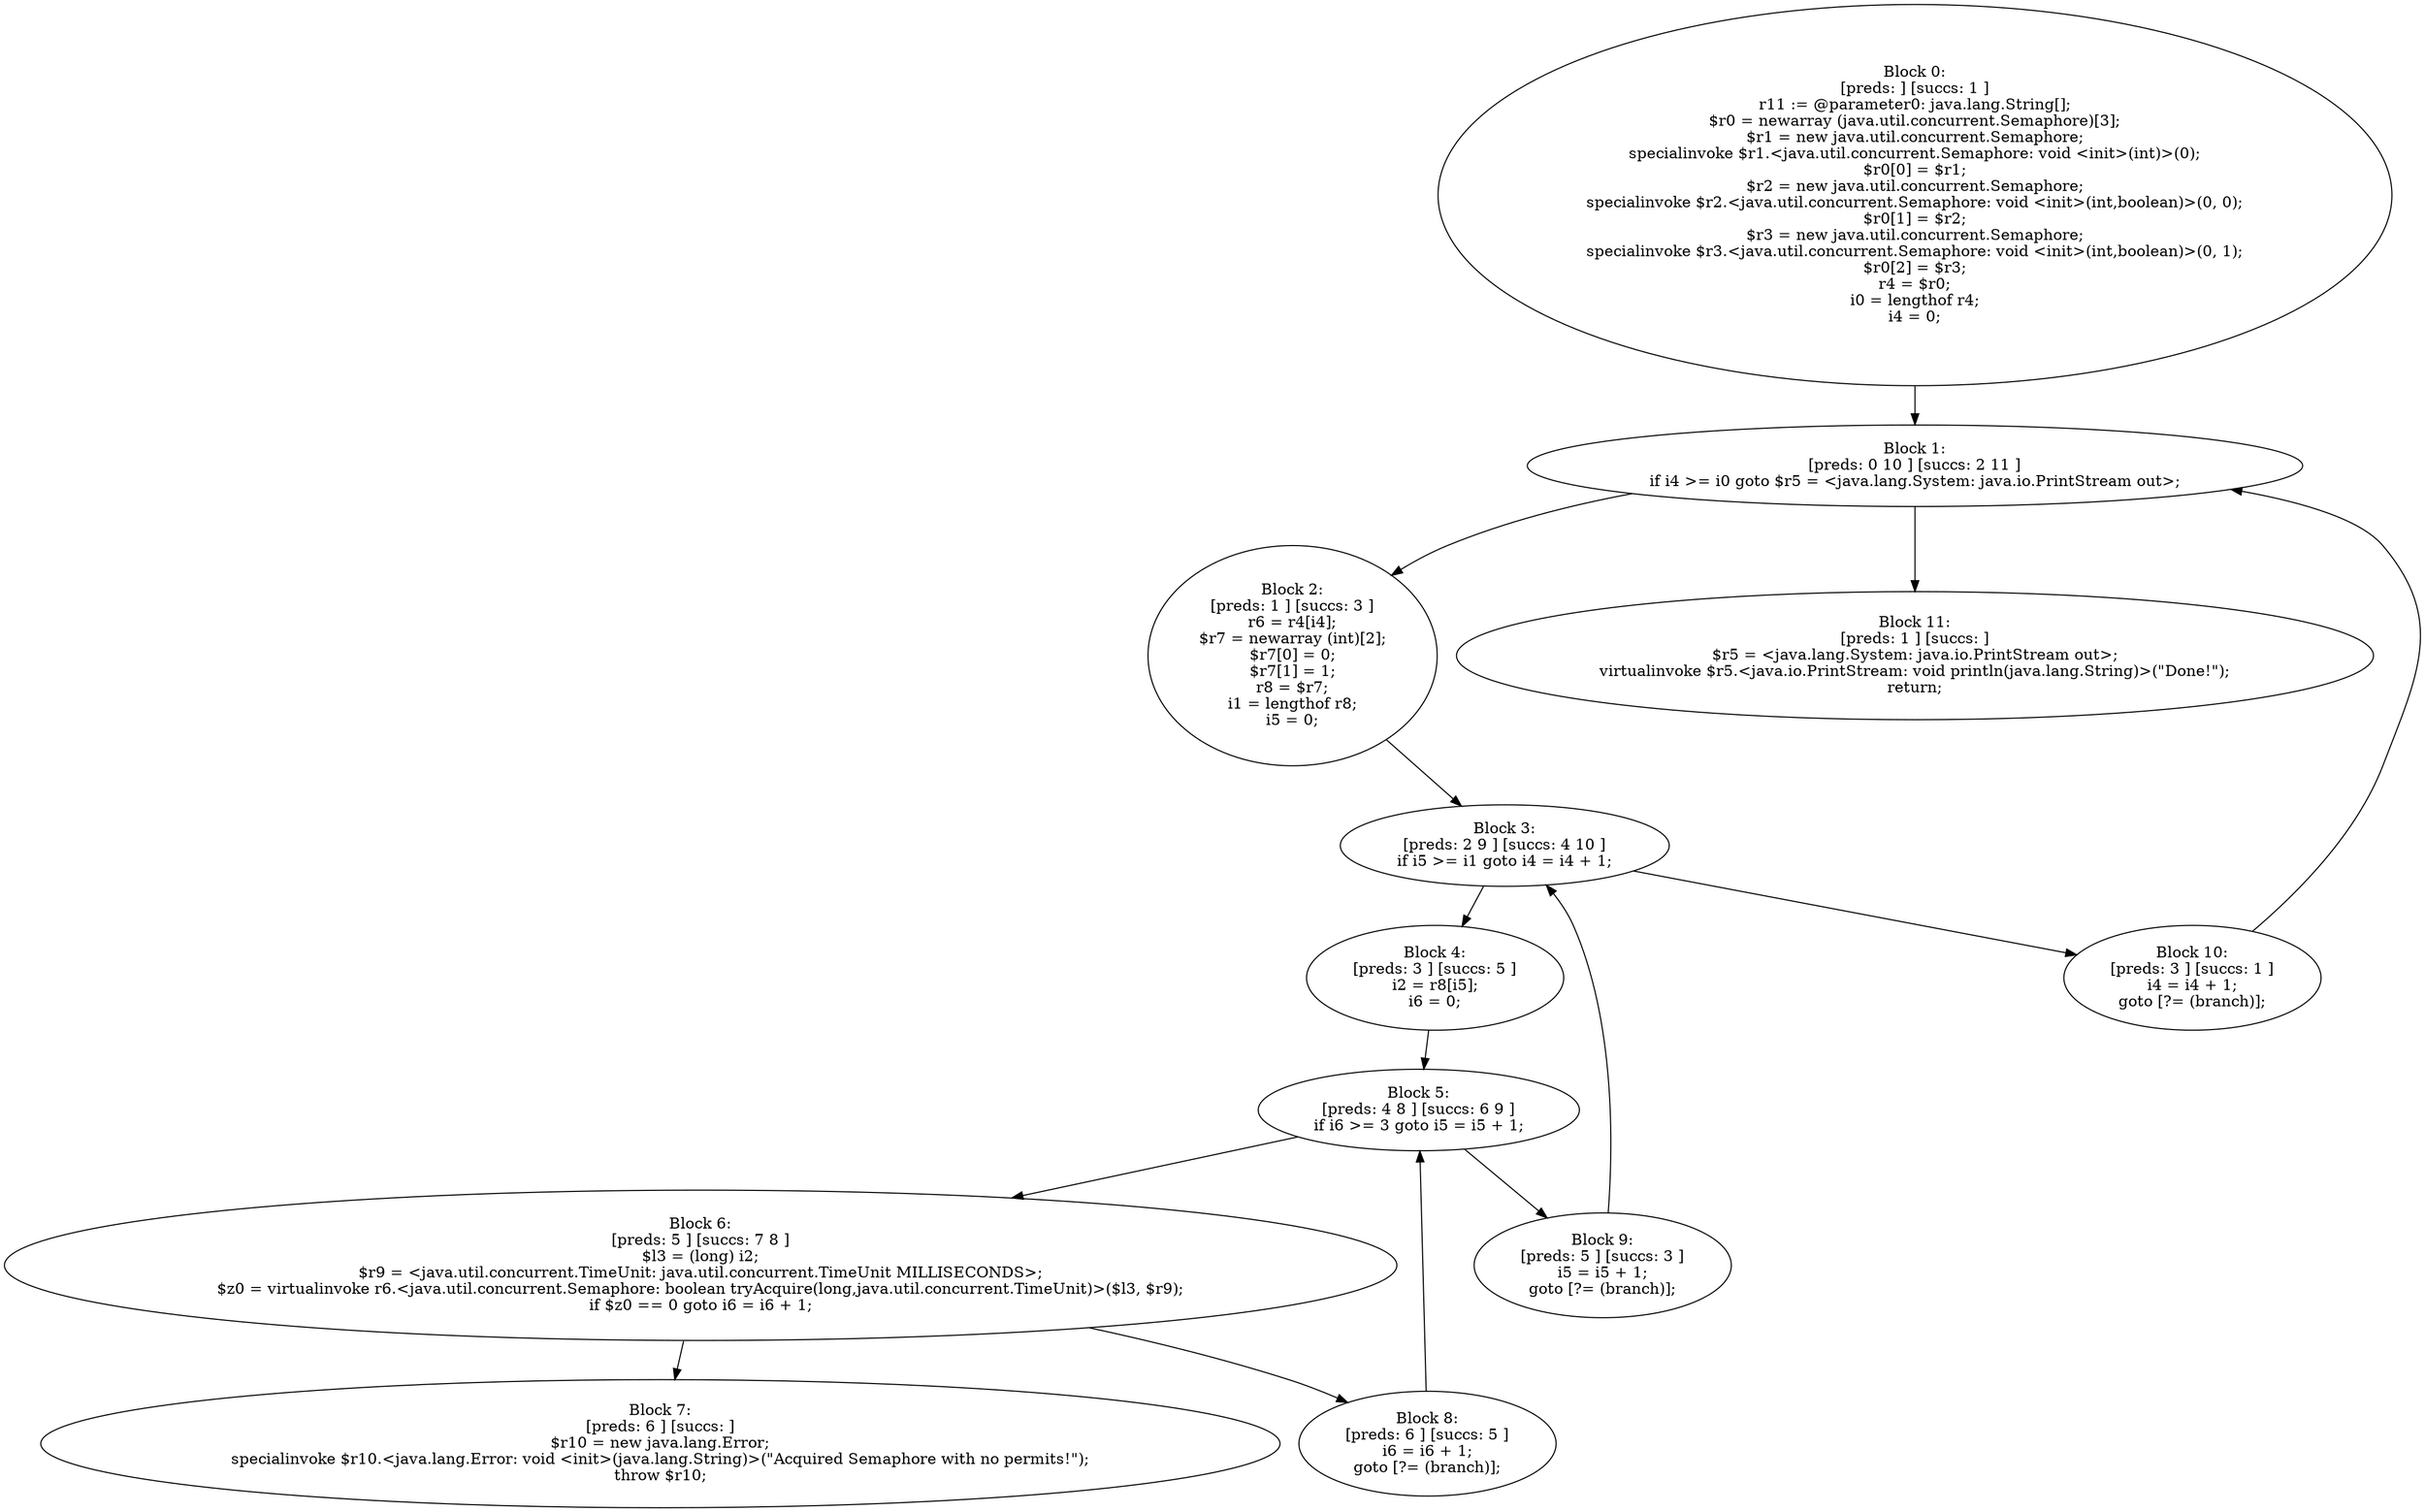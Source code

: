 digraph "unitGraph" {
    "Block 0:
[preds: ] [succs: 1 ]
r11 := @parameter0: java.lang.String[];
$r0 = newarray (java.util.concurrent.Semaphore)[3];
$r1 = new java.util.concurrent.Semaphore;
specialinvoke $r1.<java.util.concurrent.Semaphore: void <init>(int)>(0);
$r0[0] = $r1;
$r2 = new java.util.concurrent.Semaphore;
specialinvoke $r2.<java.util.concurrent.Semaphore: void <init>(int,boolean)>(0, 0);
$r0[1] = $r2;
$r3 = new java.util.concurrent.Semaphore;
specialinvoke $r3.<java.util.concurrent.Semaphore: void <init>(int,boolean)>(0, 1);
$r0[2] = $r3;
r4 = $r0;
i0 = lengthof r4;
i4 = 0;
"
    "Block 1:
[preds: 0 10 ] [succs: 2 11 ]
if i4 >= i0 goto $r5 = <java.lang.System: java.io.PrintStream out>;
"
    "Block 2:
[preds: 1 ] [succs: 3 ]
r6 = r4[i4];
$r7 = newarray (int)[2];
$r7[0] = 0;
$r7[1] = 1;
r8 = $r7;
i1 = lengthof r8;
i5 = 0;
"
    "Block 3:
[preds: 2 9 ] [succs: 4 10 ]
if i5 >= i1 goto i4 = i4 + 1;
"
    "Block 4:
[preds: 3 ] [succs: 5 ]
i2 = r8[i5];
i6 = 0;
"
    "Block 5:
[preds: 4 8 ] [succs: 6 9 ]
if i6 >= 3 goto i5 = i5 + 1;
"
    "Block 6:
[preds: 5 ] [succs: 7 8 ]
$l3 = (long) i2;
$r9 = <java.util.concurrent.TimeUnit: java.util.concurrent.TimeUnit MILLISECONDS>;
$z0 = virtualinvoke r6.<java.util.concurrent.Semaphore: boolean tryAcquire(long,java.util.concurrent.TimeUnit)>($l3, $r9);
if $z0 == 0 goto i6 = i6 + 1;
"
    "Block 7:
[preds: 6 ] [succs: ]
$r10 = new java.lang.Error;
specialinvoke $r10.<java.lang.Error: void <init>(java.lang.String)>(\"Acquired Semaphore with no permits!\");
throw $r10;
"
    "Block 8:
[preds: 6 ] [succs: 5 ]
i6 = i6 + 1;
goto [?= (branch)];
"
    "Block 9:
[preds: 5 ] [succs: 3 ]
i5 = i5 + 1;
goto [?= (branch)];
"
    "Block 10:
[preds: 3 ] [succs: 1 ]
i4 = i4 + 1;
goto [?= (branch)];
"
    "Block 11:
[preds: 1 ] [succs: ]
$r5 = <java.lang.System: java.io.PrintStream out>;
virtualinvoke $r5.<java.io.PrintStream: void println(java.lang.String)>(\"Done!\");
return;
"
    "Block 0:
[preds: ] [succs: 1 ]
r11 := @parameter0: java.lang.String[];
$r0 = newarray (java.util.concurrent.Semaphore)[3];
$r1 = new java.util.concurrent.Semaphore;
specialinvoke $r1.<java.util.concurrent.Semaphore: void <init>(int)>(0);
$r0[0] = $r1;
$r2 = new java.util.concurrent.Semaphore;
specialinvoke $r2.<java.util.concurrent.Semaphore: void <init>(int,boolean)>(0, 0);
$r0[1] = $r2;
$r3 = new java.util.concurrent.Semaphore;
specialinvoke $r3.<java.util.concurrent.Semaphore: void <init>(int,boolean)>(0, 1);
$r0[2] = $r3;
r4 = $r0;
i0 = lengthof r4;
i4 = 0;
"->"Block 1:
[preds: 0 10 ] [succs: 2 11 ]
if i4 >= i0 goto $r5 = <java.lang.System: java.io.PrintStream out>;
";
    "Block 1:
[preds: 0 10 ] [succs: 2 11 ]
if i4 >= i0 goto $r5 = <java.lang.System: java.io.PrintStream out>;
"->"Block 2:
[preds: 1 ] [succs: 3 ]
r6 = r4[i4];
$r7 = newarray (int)[2];
$r7[0] = 0;
$r7[1] = 1;
r8 = $r7;
i1 = lengthof r8;
i5 = 0;
";
    "Block 1:
[preds: 0 10 ] [succs: 2 11 ]
if i4 >= i0 goto $r5 = <java.lang.System: java.io.PrintStream out>;
"->"Block 11:
[preds: 1 ] [succs: ]
$r5 = <java.lang.System: java.io.PrintStream out>;
virtualinvoke $r5.<java.io.PrintStream: void println(java.lang.String)>(\"Done!\");
return;
";
    "Block 2:
[preds: 1 ] [succs: 3 ]
r6 = r4[i4];
$r7 = newarray (int)[2];
$r7[0] = 0;
$r7[1] = 1;
r8 = $r7;
i1 = lengthof r8;
i5 = 0;
"->"Block 3:
[preds: 2 9 ] [succs: 4 10 ]
if i5 >= i1 goto i4 = i4 + 1;
";
    "Block 3:
[preds: 2 9 ] [succs: 4 10 ]
if i5 >= i1 goto i4 = i4 + 1;
"->"Block 4:
[preds: 3 ] [succs: 5 ]
i2 = r8[i5];
i6 = 0;
";
    "Block 3:
[preds: 2 9 ] [succs: 4 10 ]
if i5 >= i1 goto i4 = i4 + 1;
"->"Block 10:
[preds: 3 ] [succs: 1 ]
i4 = i4 + 1;
goto [?= (branch)];
";
    "Block 4:
[preds: 3 ] [succs: 5 ]
i2 = r8[i5];
i6 = 0;
"->"Block 5:
[preds: 4 8 ] [succs: 6 9 ]
if i6 >= 3 goto i5 = i5 + 1;
";
    "Block 5:
[preds: 4 8 ] [succs: 6 9 ]
if i6 >= 3 goto i5 = i5 + 1;
"->"Block 6:
[preds: 5 ] [succs: 7 8 ]
$l3 = (long) i2;
$r9 = <java.util.concurrent.TimeUnit: java.util.concurrent.TimeUnit MILLISECONDS>;
$z0 = virtualinvoke r6.<java.util.concurrent.Semaphore: boolean tryAcquire(long,java.util.concurrent.TimeUnit)>($l3, $r9);
if $z0 == 0 goto i6 = i6 + 1;
";
    "Block 5:
[preds: 4 8 ] [succs: 6 9 ]
if i6 >= 3 goto i5 = i5 + 1;
"->"Block 9:
[preds: 5 ] [succs: 3 ]
i5 = i5 + 1;
goto [?= (branch)];
";
    "Block 6:
[preds: 5 ] [succs: 7 8 ]
$l3 = (long) i2;
$r9 = <java.util.concurrent.TimeUnit: java.util.concurrent.TimeUnit MILLISECONDS>;
$z0 = virtualinvoke r6.<java.util.concurrent.Semaphore: boolean tryAcquire(long,java.util.concurrent.TimeUnit)>($l3, $r9);
if $z0 == 0 goto i6 = i6 + 1;
"->"Block 7:
[preds: 6 ] [succs: ]
$r10 = new java.lang.Error;
specialinvoke $r10.<java.lang.Error: void <init>(java.lang.String)>(\"Acquired Semaphore with no permits!\");
throw $r10;
";
    "Block 6:
[preds: 5 ] [succs: 7 8 ]
$l3 = (long) i2;
$r9 = <java.util.concurrent.TimeUnit: java.util.concurrent.TimeUnit MILLISECONDS>;
$z0 = virtualinvoke r6.<java.util.concurrent.Semaphore: boolean tryAcquire(long,java.util.concurrent.TimeUnit)>($l3, $r9);
if $z0 == 0 goto i6 = i6 + 1;
"->"Block 8:
[preds: 6 ] [succs: 5 ]
i6 = i6 + 1;
goto [?= (branch)];
";
    "Block 8:
[preds: 6 ] [succs: 5 ]
i6 = i6 + 1;
goto [?= (branch)];
"->"Block 5:
[preds: 4 8 ] [succs: 6 9 ]
if i6 >= 3 goto i5 = i5 + 1;
";
    "Block 9:
[preds: 5 ] [succs: 3 ]
i5 = i5 + 1;
goto [?= (branch)];
"->"Block 3:
[preds: 2 9 ] [succs: 4 10 ]
if i5 >= i1 goto i4 = i4 + 1;
";
    "Block 10:
[preds: 3 ] [succs: 1 ]
i4 = i4 + 1;
goto [?= (branch)];
"->"Block 1:
[preds: 0 10 ] [succs: 2 11 ]
if i4 >= i0 goto $r5 = <java.lang.System: java.io.PrintStream out>;
";
}
